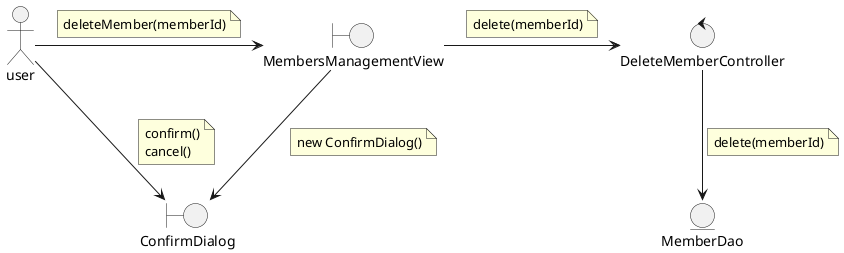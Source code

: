 @startuml

actor user
boundary MembersManagementView
boundary ConfirmDialog
control DeleteMemberController
entity MemberDao

user -right-> MembersManagementView
    note on link
    deleteMember(memberId)
    end note
user -down-> ConfirmDialog
    note on link
        confirm()
        cancel()
    end note

MembersManagementView --> ConfirmDialog
    note on link
        new ConfirmDialog()
    end note

MembersManagementView -right-> DeleteMemberController
    note on link
        delete(memberId)
    end note
DeleteMemberController -down-> MemberDao
    note on link
        delete(memberId)
    end note

@enduml
